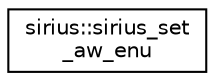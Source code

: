 digraph "Graphical Class Hierarchy"
{
 // INTERACTIVE_SVG=YES
  edge [fontname="Helvetica",fontsize="10",labelfontname="Helvetica",labelfontsize="10"];
  node [fontname="Helvetica",fontsize="10",shape=record];
  rankdir="LR";
  Node1 [label="sirius::sirius_set\l_aw_enu",height=0.2,width=0.4,color="black", fillcolor="white", style="filled",URL="$interfacesirius_1_1sirius__set__aw__enu.html"];
}
